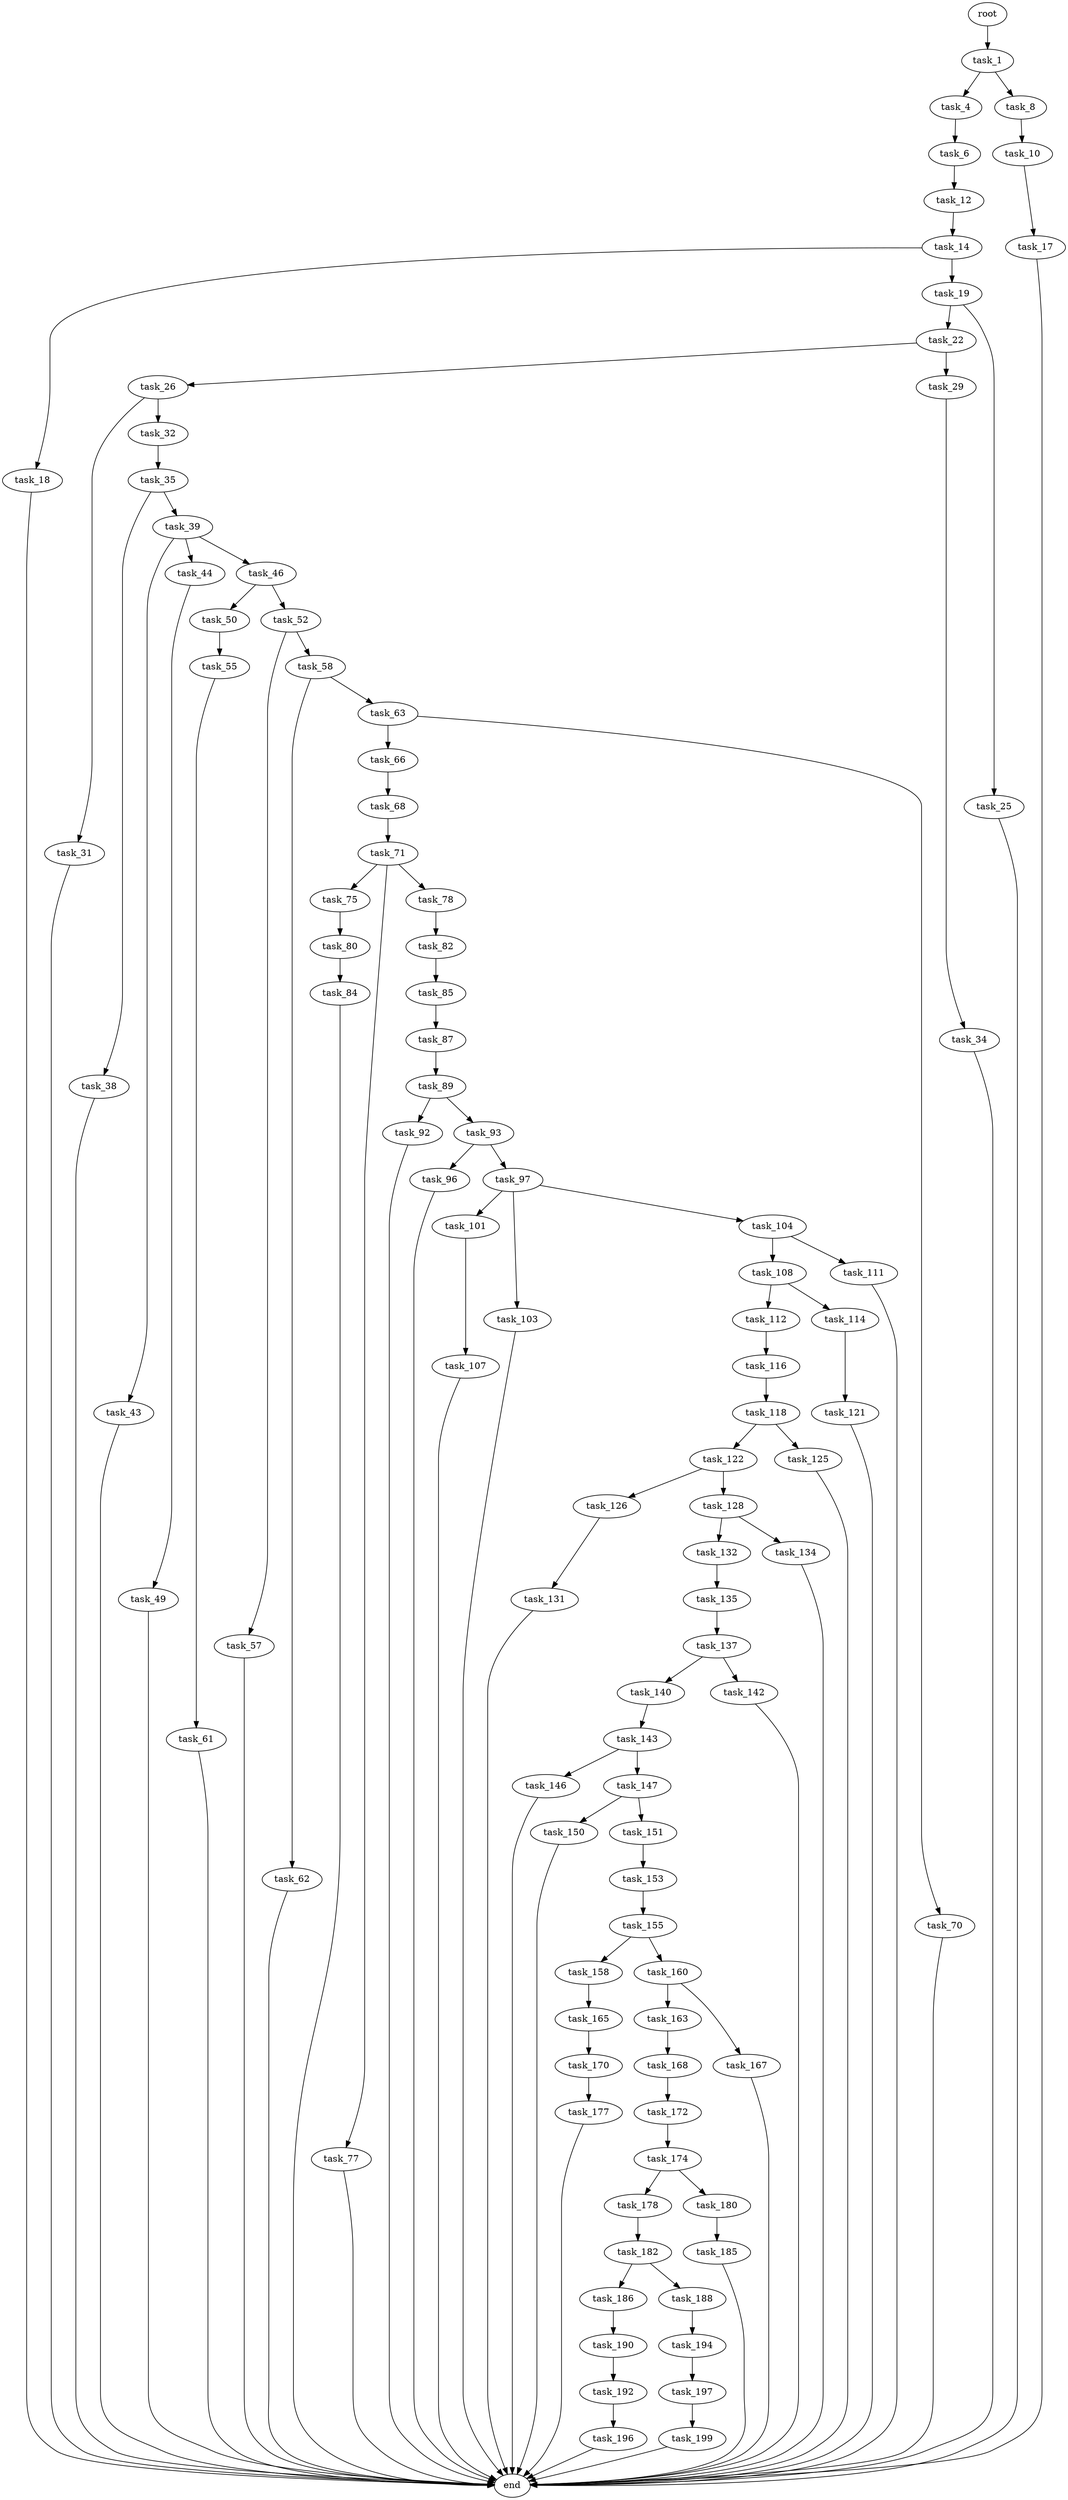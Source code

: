 digraph G {
  root [size="0.000000"];
  task_1 [size="68719476736.000000"];
  task_4 [size="68719476736.000000"];
  task_8 [size="35125664481.000000"];
  task_6 [size="15265300537.000000"];
  task_12 [size="134217728000.000000"];
  task_10 [size="22580799227.000000"];
  task_17 [size="25222797869.000000"];
  task_14 [size="13248901231.000000"];
  task_18 [size="992967917159.000000"];
  task_19 [size="27754841391.000000"];
  end [size="0.000000"];
  task_22 [size="31976938956.000000"];
  task_25 [size="9470706162.000000"];
  task_26 [size="6142750438.000000"];
  task_29 [size="1191292897289.000000"];
  task_31 [size="8589934592.000000"];
  task_32 [size="149625460088.000000"];
  task_34 [size="22517042426.000000"];
  task_35 [size="231928233984.000000"];
  task_38 [size="21418988001.000000"];
  task_39 [size="1073741824000.000000"];
  task_43 [size="25203204286.000000"];
  task_44 [size="16091452616.000000"];
  task_46 [size="3812388582.000000"];
  task_49 [size="8464023110.000000"];
  task_50 [size="37202883403.000000"];
  task_52 [size="839329252.000000"];
  task_55 [size="12940914903.000000"];
  task_57 [size="2523767636.000000"];
  task_58 [size="1336337951645.000000"];
  task_61 [size="134217728000.000000"];
  task_62 [size="68719476736.000000"];
  task_63 [size="1073741824000.000000"];
  task_66 [size="36094600692.000000"];
  task_70 [size="29743805536.000000"];
  task_68 [size="549755813888.000000"];
  task_71 [size="16509995166.000000"];
  task_75 [size="470420160496.000000"];
  task_77 [size="444724063524.000000"];
  task_78 [size="34109080282.000000"];
  task_80 [size="127987381555.000000"];
  task_82 [size="68719476736.000000"];
  task_84 [size="8589934592.000000"];
  task_85 [size="1073741824000.000000"];
  task_87 [size="9743730064.000000"];
  task_89 [size="820484502.000000"];
  task_92 [size="1073741824000.000000"];
  task_93 [size="62205894953.000000"];
  task_96 [size="46015969547.000000"];
  task_97 [size="640911079370.000000"];
  task_101 [size="5837386854.000000"];
  task_103 [size="231928233984.000000"];
  task_104 [size="1724801086.000000"];
  task_107 [size="13432414311.000000"];
  task_108 [size="270585679711.000000"];
  task_111 [size="1107999330.000000"];
  task_112 [size="134217728000.000000"];
  task_114 [size="8589934592.000000"];
  task_116 [size="68719476736.000000"];
  task_121 [size="97217443032.000000"];
  task_118 [size="1185909872415.000000"];
  task_122 [size="104684862739.000000"];
  task_125 [size="8728938084.000000"];
  task_126 [size="1358484807913.000000"];
  task_128 [size="14046028574.000000"];
  task_131 [size="2279521748.000000"];
  task_132 [size="34415058029.000000"];
  task_134 [size="17808093855.000000"];
  task_135 [size="11359819632.000000"];
  task_137 [size="1073741824000.000000"];
  task_140 [size="188638155264.000000"];
  task_142 [size="735089974194.000000"];
  task_143 [size="1073741824000.000000"];
  task_146 [size="93670487981.000000"];
  task_147 [size="14863282971.000000"];
  task_150 [size="116828254896.000000"];
  task_151 [size="21259918312.000000"];
  task_153 [size="15049014460.000000"];
  task_155 [size="368293445632.000000"];
  task_158 [size="107031346258.000000"];
  task_160 [size="455229343299.000000"];
  task_165 [size="2664123774.000000"];
  task_163 [size="55320734715.000000"];
  task_167 [size="318563954773.000000"];
  task_168 [size="34350764732.000000"];
  task_170 [size="229175560217.000000"];
  task_172 [size="5672978952.000000"];
  task_177 [size="264264124395.000000"];
  task_174 [size="4610118219.000000"];
  task_178 [size="50421822878.000000"];
  task_180 [size="472583085168.000000"];
  task_182 [size="1073741824000.000000"];
  task_185 [size="36583463072.000000"];
  task_186 [size="10173071559.000000"];
  task_188 [size="921134403457.000000"];
  task_190 [size="28991029248.000000"];
  task_194 [size="16577378742.000000"];
  task_192 [size="28991029248.000000"];
  task_196 [size="524262387180.000000"];
  task_197 [size="4414459113.000000"];
  task_199 [size="642905178086.000000"];

  root -> task_1 [size="1.000000"];
  task_1 -> task_4 [size="134217728.000000"];
  task_1 -> task_8 [size="134217728.000000"];
  task_4 -> task_6 [size="134217728.000000"];
  task_8 -> task_10 [size="679477248.000000"];
  task_6 -> task_12 [size="33554432.000000"];
  task_12 -> task_14 [size="209715200.000000"];
  task_10 -> task_17 [size="679477248.000000"];
  task_17 -> end [size="1.000000"];
  task_14 -> task_18 [size="838860800.000000"];
  task_14 -> task_19 [size="838860800.000000"];
  task_18 -> end [size="1.000000"];
  task_19 -> task_22 [size="838860800.000000"];
  task_19 -> task_25 [size="838860800.000000"];
  task_22 -> task_26 [size="536870912.000000"];
  task_22 -> task_29 [size="536870912.000000"];
  task_25 -> end [size="1.000000"];
  task_26 -> task_31 [size="209715200.000000"];
  task_26 -> task_32 [size="209715200.000000"];
  task_29 -> task_34 [size="838860800.000000"];
  task_31 -> end [size="1.000000"];
  task_32 -> task_35 [size="536870912.000000"];
  task_34 -> end [size="1.000000"];
  task_35 -> task_38 [size="301989888.000000"];
  task_35 -> task_39 [size="301989888.000000"];
  task_38 -> end [size="1.000000"];
  task_39 -> task_43 [size="838860800.000000"];
  task_39 -> task_44 [size="838860800.000000"];
  task_39 -> task_46 [size="838860800.000000"];
  task_43 -> end [size="1.000000"];
  task_44 -> task_49 [size="679477248.000000"];
  task_46 -> task_50 [size="75497472.000000"];
  task_46 -> task_52 [size="75497472.000000"];
  task_49 -> end [size="1.000000"];
  task_50 -> task_55 [size="838860800.000000"];
  task_52 -> task_57 [size="75497472.000000"];
  task_52 -> task_58 [size="75497472.000000"];
  task_55 -> task_61 [size="838860800.000000"];
  task_57 -> end [size="1.000000"];
  task_58 -> task_62 [size="838860800.000000"];
  task_58 -> task_63 [size="838860800.000000"];
  task_61 -> end [size="1.000000"];
  task_62 -> end [size="1.000000"];
  task_63 -> task_66 [size="838860800.000000"];
  task_63 -> task_70 [size="838860800.000000"];
  task_66 -> task_68 [size="134217728.000000"];
  task_70 -> end [size="1.000000"];
  task_68 -> task_71 [size="536870912.000000"];
  task_71 -> task_75 [size="679477248.000000"];
  task_71 -> task_77 [size="679477248.000000"];
  task_71 -> task_78 [size="679477248.000000"];
  task_75 -> task_80 [size="536870912.000000"];
  task_77 -> end [size="1.000000"];
  task_78 -> task_82 [size="536870912.000000"];
  task_80 -> task_84 [size="301989888.000000"];
  task_82 -> task_85 [size="134217728.000000"];
  task_84 -> end [size="1.000000"];
  task_85 -> task_87 [size="838860800.000000"];
  task_87 -> task_89 [size="209715200.000000"];
  task_89 -> task_92 [size="33554432.000000"];
  task_89 -> task_93 [size="33554432.000000"];
  task_92 -> end [size="1.000000"];
  task_93 -> task_96 [size="75497472.000000"];
  task_93 -> task_97 [size="75497472.000000"];
  task_96 -> end [size="1.000000"];
  task_97 -> task_101 [size="838860800.000000"];
  task_97 -> task_103 [size="838860800.000000"];
  task_97 -> task_104 [size="838860800.000000"];
  task_101 -> task_107 [size="134217728.000000"];
  task_103 -> end [size="1.000000"];
  task_104 -> task_108 [size="33554432.000000"];
  task_104 -> task_111 [size="33554432.000000"];
  task_107 -> end [size="1.000000"];
  task_108 -> task_112 [size="411041792.000000"];
  task_108 -> task_114 [size="411041792.000000"];
  task_111 -> end [size="1.000000"];
  task_112 -> task_116 [size="209715200.000000"];
  task_114 -> task_121 [size="33554432.000000"];
  task_116 -> task_118 [size="134217728.000000"];
  task_121 -> end [size="1.000000"];
  task_118 -> task_122 [size="838860800.000000"];
  task_118 -> task_125 [size="838860800.000000"];
  task_122 -> task_126 [size="209715200.000000"];
  task_122 -> task_128 [size="209715200.000000"];
  task_125 -> end [size="1.000000"];
  task_126 -> task_131 [size="838860800.000000"];
  task_128 -> task_132 [size="536870912.000000"];
  task_128 -> task_134 [size="536870912.000000"];
  task_131 -> end [size="1.000000"];
  task_132 -> task_135 [size="33554432.000000"];
  task_134 -> end [size="1.000000"];
  task_135 -> task_137 [size="679477248.000000"];
  task_137 -> task_140 [size="838860800.000000"];
  task_137 -> task_142 [size="838860800.000000"];
  task_140 -> task_143 [size="536870912.000000"];
  task_142 -> end [size="1.000000"];
  task_143 -> task_146 [size="838860800.000000"];
  task_143 -> task_147 [size="838860800.000000"];
  task_146 -> end [size="1.000000"];
  task_147 -> task_150 [size="679477248.000000"];
  task_147 -> task_151 [size="679477248.000000"];
  task_150 -> end [size="1.000000"];
  task_151 -> task_153 [size="679477248.000000"];
  task_153 -> task_155 [size="536870912.000000"];
  task_155 -> task_158 [size="411041792.000000"];
  task_155 -> task_160 [size="411041792.000000"];
  task_158 -> task_165 [size="209715200.000000"];
  task_160 -> task_163 [size="301989888.000000"];
  task_160 -> task_167 [size="301989888.000000"];
  task_165 -> task_170 [size="75497472.000000"];
  task_163 -> task_168 [size="75497472.000000"];
  task_167 -> end [size="1.000000"];
  task_168 -> task_172 [size="536870912.000000"];
  task_170 -> task_177 [size="209715200.000000"];
  task_172 -> task_174 [size="536870912.000000"];
  task_177 -> end [size="1.000000"];
  task_174 -> task_178 [size="301989888.000000"];
  task_174 -> task_180 [size="301989888.000000"];
  task_178 -> task_182 [size="838860800.000000"];
  task_180 -> task_185 [size="679477248.000000"];
  task_182 -> task_186 [size="838860800.000000"];
  task_182 -> task_188 [size="838860800.000000"];
  task_185 -> end [size="1.000000"];
  task_186 -> task_190 [size="209715200.000000"];
  task_188 -> task_194 [size="679477248.000000"];
  task_190 -> task_192 [size="75497472.000000"];
  task_194 -> task_197 [size="301989888.000000"];
  task_192 -> task_196 [size="75497472.000000"];
  task_196 -> end [size="1.000000"];
  task_197 -> task_199 [size="75497472.000000"];
  task_199 -> end [size="1.000000"];
}
